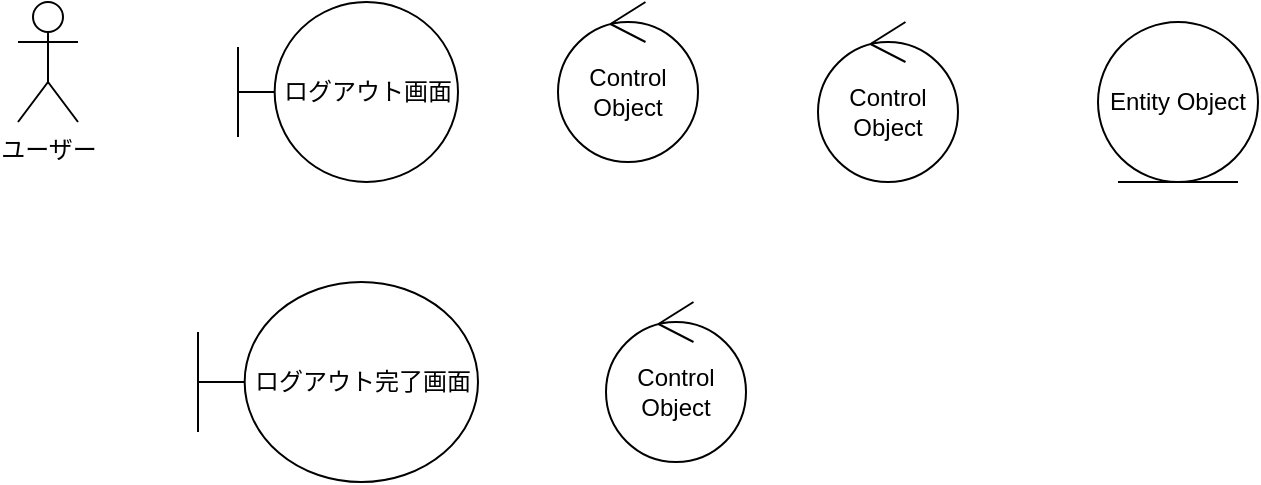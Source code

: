 <mxfile>
    <diagram id="4X-gl8I2u3MvCSH8YrXb" name="ページ1">
        <mxGraphModel dx="312" dy="466" grid="1" gridSize="10" guides="1" tooltips="1" connect="1" arrows="1" fold="1" page="1" pageScale="1" pageWidth="827" pageHeight="1169" math="0" shadow="0">
            <root>
                <mxCell id="0"/>
                <mxCell id="1" parent="0"/>
                <mxCell id="2" value="ユーザー" style="shape=umlActor;verticalLabelPosition=bottom;verticalAlign=top;html=1;outlineConnect=0;" vertex="1" parent="1">
                    <mxGeometry x="50" y="150" width="30" height="60" as="geometry"/>
                </mxCell>
                <mxCell id="3" value="Control Object" style="ellipse;shape=umlControl;whiteSpace=wrap;html=1;" vertex="1" parent="1">
                    <mxGeometry x="320" y="150" width="70" height="80" as="geometry"/>
                </mxCell>
                <mxCell id="4" value="Control Object" style="ellipse;shape=umlControl;whiteSpace=wrap;html=1;" vertex="1" parent="1">
                    <mxGeometry x="344" y="300" width="70" height="80" as="geometry"/>
                </mxCell>
                <mxCell id="5" value="Control Object" style="ellipse;shape=umlControl;whiteSpace=wrap;html=1;" vertex="1" parent="1">
                    <mxGeometry x="450" y="160" width="70" height="80" as="geometry"/>
                </mxCell>
                <mxCell id="6" value="ログアウト完了画面" style="shape=umlBoundary;whiteSpace=wrap;html=1;" vertex="1" parent="1">
                    <mxGeometry x="140" y="290" width="140" height="100" as="geometry"/>
                </mxCell>
                <mxCell id="7" value="ログアウト画面" style="shape=umlBoundary;whiteSpace=wrap;html=1;" vertex="1" parent="1">
                    <mxGeometry x="160" y="150" width="110" height="90" as="geometry"/>
                </mxCell>
                <mxCell id="8" value="Entity Object" style="ellipse;shape=umlEntity;whiteSpace=wrap;html=1;" vertex="1" parent="1">
                    <mxGeometry x="590" y="160" width="80" height="80" as="geometry"/>
                </mxCell>
            </root>
        </mxGraphModel>
    </diagram>
</mxfile>
